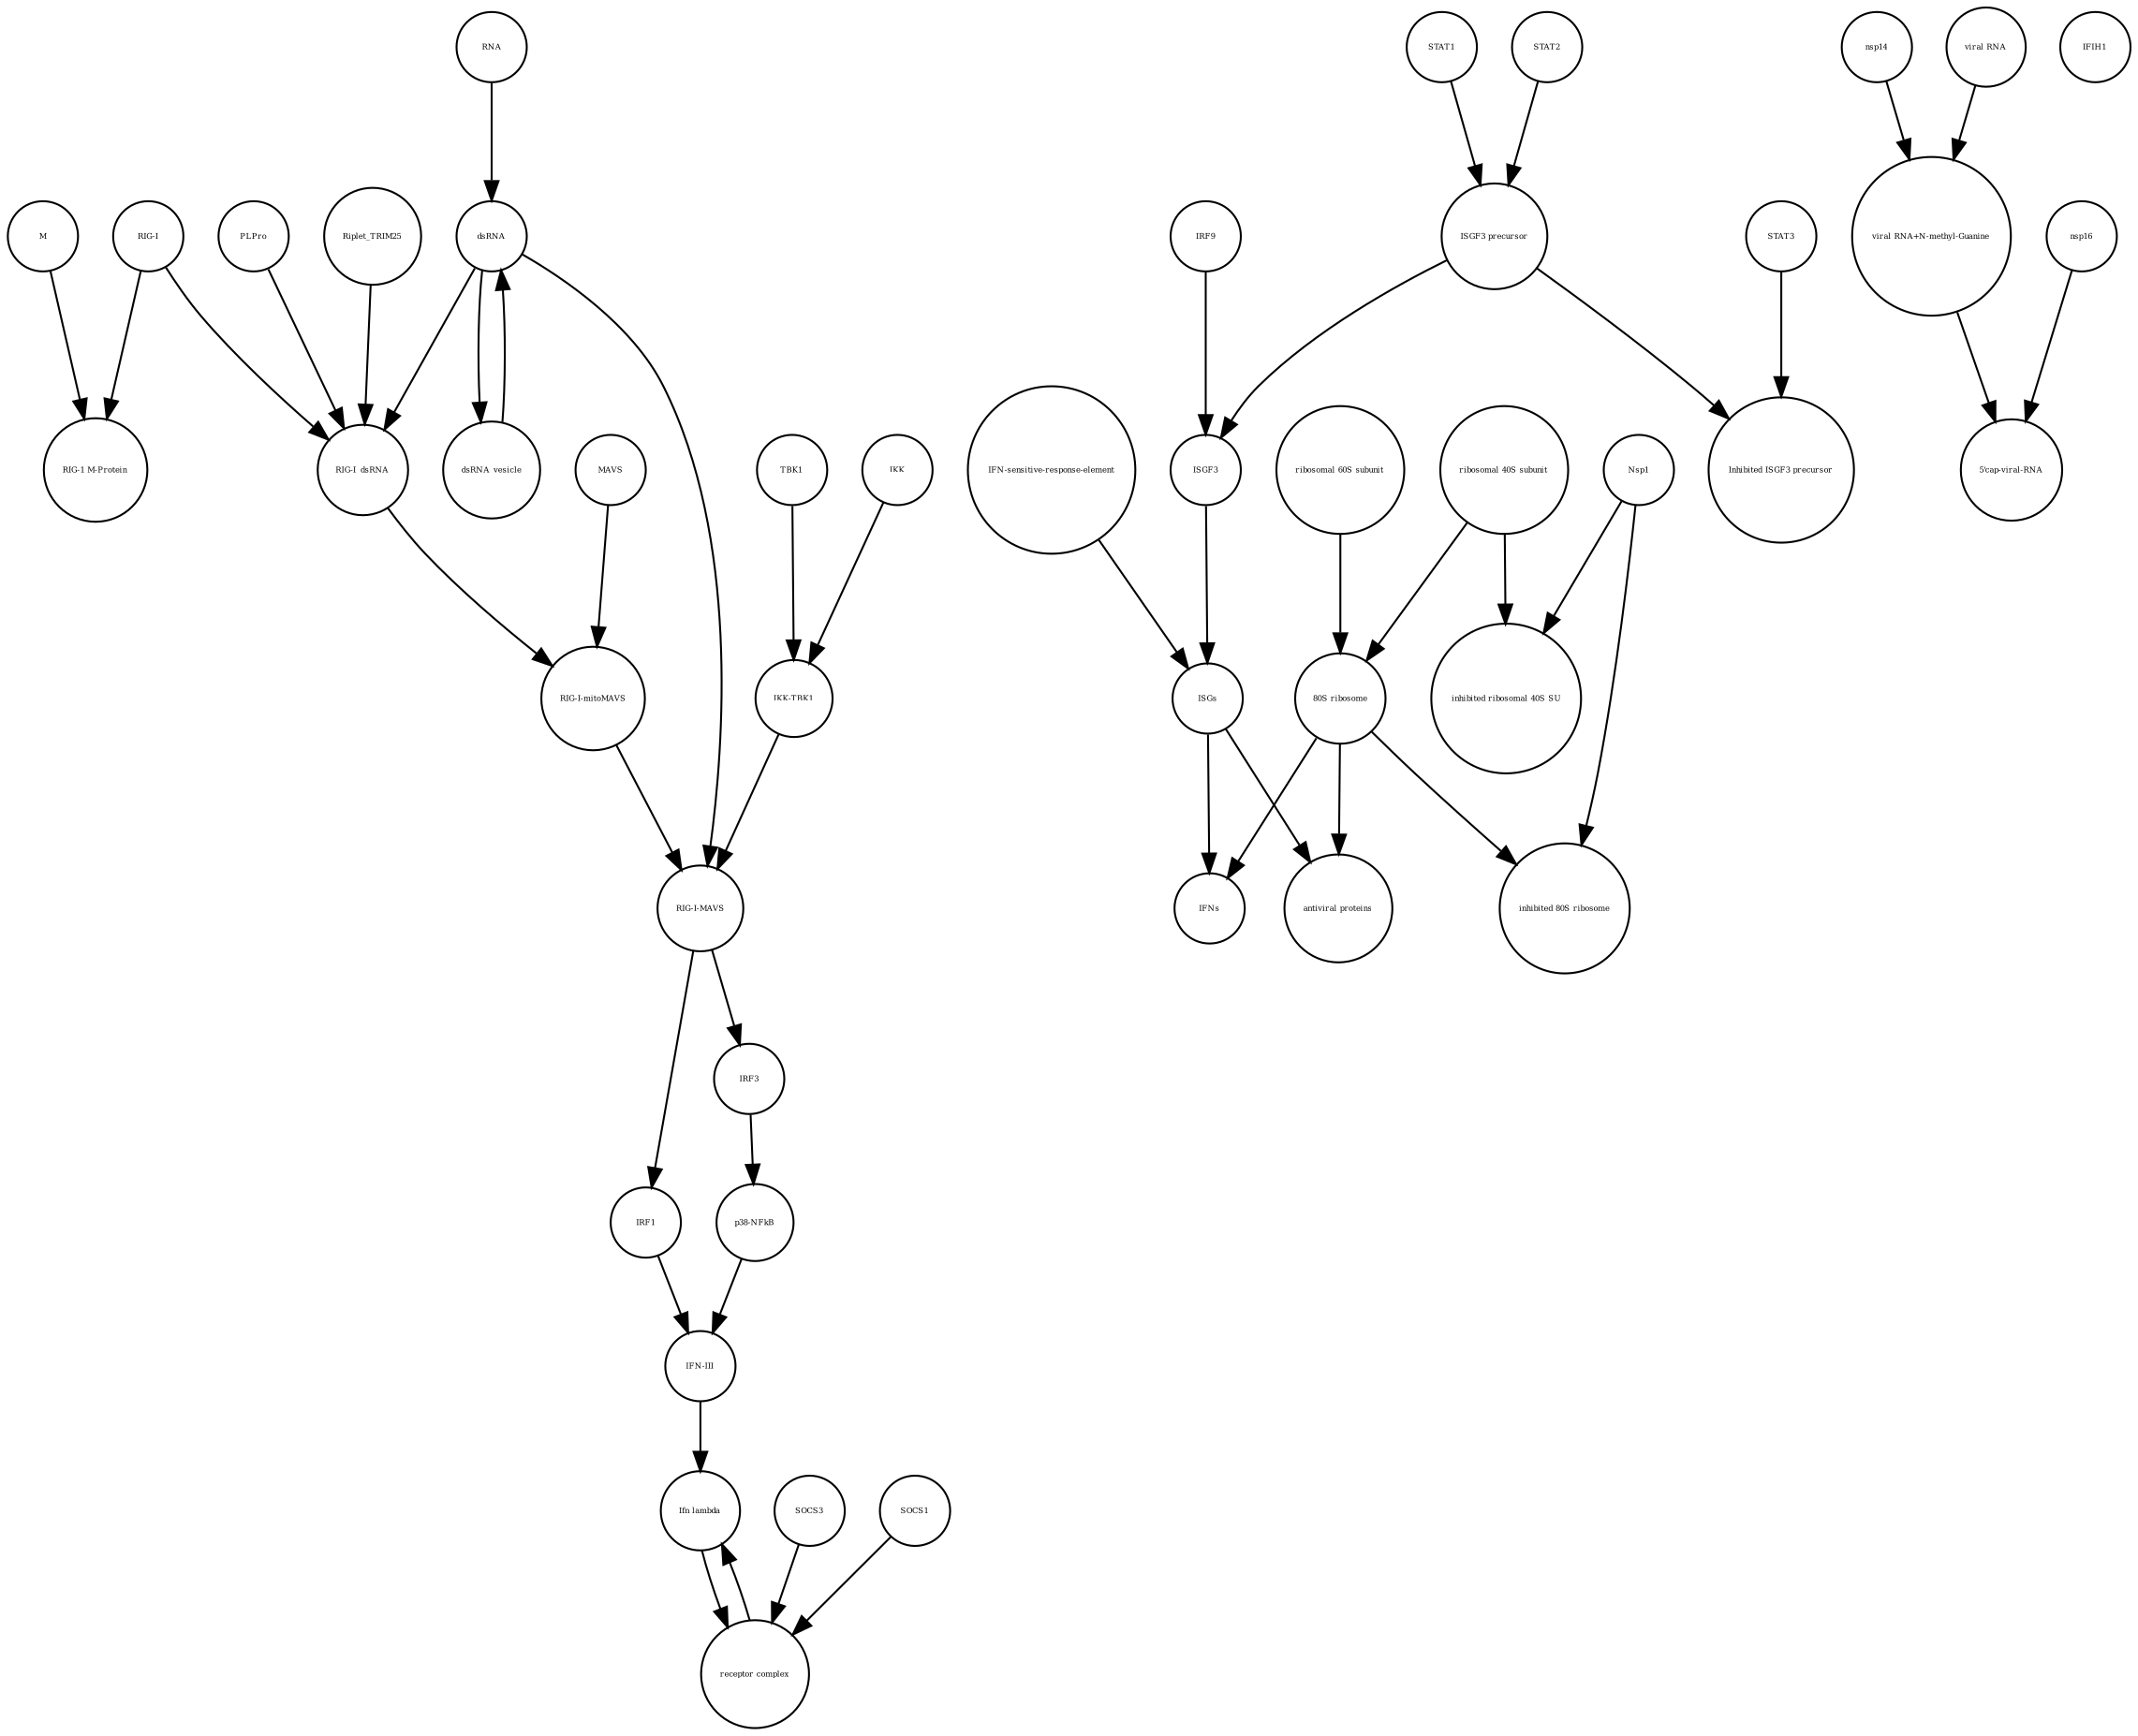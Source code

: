 strict digraph  {
M [annotation=urn_miriam_uniprot_P0DTC5, bipartite=0, cls=macromolecule, fontsize=4, label=M, shape=circle];
"p38-NFkB" [annotation="", bipartite=0, cls=complex, fontsize=4, label="p38-NFkB", shape=circle];
IRF9 [annotation="", bipartite=0, cls=macromolecule, fontsize=4, label=IRF9, shape=circle];
nsp14 [annotation=urn_miriam_ncbiprotein_YP_009725309, bipartite=0, cls=macromolecule, fontsize=4, label=nsp14, shape=circle];
"viral RNA+N-methyl-Guanine" [annotation="", bipartite=0, cls="nucleic acid feature", fontsize=4, label="viral RNA+N-methyl-Guanine", shape=circle];
"inhibited 80S ribosome" [annotation="", bipartite=0, cls=complex, fontsize=4, label="inhibited 80S ribosome", shape=circle];
RNA [annotation="", bipartite=0, cls="nucleic acid feature", fontsize=4, label=RNA, shape=circle];
STAT1 [annotation="", bipartite=0, cls=macromolecule, fontsize=4, label=STAT1, shape=circle];
TBK1 [annotation=urn_miriam_uniprot_Q9UHD2, bipartite=0, cls=macromolecule, fontsize=4, label=TBK1, shape=circle];
"ribosomal 40S subunit" [annotation="", bipartite=0, cls=complex, fontsize=4, label="ribosomal 40S subunit", shape=circle];
PLPro [annotation="urn_miriam_uniprot_P0C6X7|urn_miriam_uniprot_P0C6U8", bipartite=0, cls=macromolecule, fontsize=4, label=PLPro, shape=circle];
"ISGF3 precursor" [annotation="", bipartite=0, cls=complex, fontsize=4, label="ISGF3 precursor", shape=circle];
SOCS3 [annotation="", bipartite=0, cls=macromolecule, fontsize=4, label=SOCS3, shape=circle];
MAVS [annotation=urn_miriam_uniprot_Q7Z434, bipartite=0, cls=macromolecule, fontsize=4, label=MAVS, shape=circle];
"RIG-I-mitoMAVS" [annotation="", bipartite=0, cls=complex, fontsize=4, label="RIG-I-mitoMAVS", shape=circle];
IKK [annotation="urn_miriam_uniprot_O14920|urn_miriam_uniprot_O15111", bipartite=0, cls=macromolecule, fontsize=4, label=IKK, shape=circle];
"inhibited ribosomal 40S SU" [annotation="urn_miriam_doi_10.1101%2F2020.05.18.102467", bipartite=0, cls=complex, fontsize=4, label="inhibited ribosomal 40S SU", shape=circle];
Nsp1 [annotation="urn_miriam_ncbiprotein_YP_009725297|urn_miriam_uniprot_P0C6X7", bipartite=0, cls=macromolecule, fontsize=4, label=Nsp1, shape=circle];
"ribosomal 60S subunit" [annotation="", bipartite=0, cls=complex, fontsize=4, label="ribosomal 60S subunit", shape=circle];
"IFN-sensitive-response-element" [annotation="", bipartite=0, cls="nucleic acid feature", fontsize=4, label="IFN-sensitive-response-element", shape=circle];
Riplet_TRIM25 [annotation="", bipartite=0, cls=complex, fontsize=4, label=Riplet_TRIM25, shape=circle];
IRF1 [annotation="", bipartite=0, cls=macromolecule, fontsize=4, label=IRF1, shape=circle];
"Ifn lambda" [annotation="", bipartite=0, cls=complex, fontsize=4, label="Ifn lambda", shape=circle];
STAT2 [annotation="", bipartite=0, cls=macromolecule, fontsize=4, label=STAT2, shape=circle];
IRF3 [annotation=urn_miriam_uniprot_Q14653, bipartite=0, cls=macromolecule, fontsize=4, label=IRF3, shape=circle];
"IFN-III" [annotation="", bipartite=0, cls=macromolecule, fontsize=4, label="IFN-III", shape=circle];
ISGF3 [annotation="", bipartite=0, cls=complex, fontsize=4, label=ISGF3, shape=circle];
STAT3 [annotation="", bipartite=0, cls=macromolecule, fontsize=4, label=STAT3, shape=circle];
"Inhibited ISGF3 precursor" [annotation="", bipartite=0, cls=complex, fontsize=4, label="Inhibited ISGF3 precursor", shape=circle];
"5'cap-viral-RNA" [annotation="", bipartite=0, cls="nucleic acid feature", fontsize=4, label="5'cap-viral-RNA", shape=circle];
nsp16 [annotation=urn_miriam_ncbiprotein_YP_009725311, bipartite=0, cls=macromolecule, fontsize=4, label=nsp16, shape=circle];
"antiviral proteins" [annotation="", bipartite=0, cls=complex, fontsize=4, label="antiviral proteins", shape=circle];
dsRNA [annotation="", bipartite=0, cls="nucleic acid feature", fontsize=4, label=dsRNA, shape=circle];
"RIG-I" [annotation=urn_miriam_uniprot_O95786, bipartite=0, cls=macromolecule, fontsize=4, label="RIG-I", shape=circle];
IFNs [annotation="", bipartite=0, cls=complex, fontsize=4, label=IFNs, shape=circle];
SOCS1 [annotation="", bipartite=0, cls=macromolecule, fontsize=4, label=SOCS1, shape=circle];
ISGs [annotation="", bipartite=0, cls="nucleic acid feature", fontsize=4, label=ISGs, shape=circle];
dsRNA_vesicle [annotation="", bipartite=0, cls="nucleic acid feature", fontsize=4, label=dsRNA_vesicle, shape=circle];
"80S ribosome" [annotation="", bipartite=0, cls=complex, fontsize=4, label="80S ribosome", shape=circle];
"IKK-TBK1" [annotation="", bipartite=0, cls=complex, fontsize=4, label="IKK-TBK1", shape=circle];
"RIG-1 M-Protein" [annotation="", bipartite=0, cls=complex, fontsize=4, label="RIG-1 M-Protein", shape=circle];
"receptor complex" [annotation="", bipartite=0, cls=complex, fontsize=4, label="receptor complex", shape=circle];
"RIG-I_dsRNA" [annotation="", bipartite=0, cls=complex, fontsize=4, label="RIG-I_dsRNA", shape=circle];
"RIG-I-MAVS" [annotation="", bipartite=0, cls=complex, fontsize=4, label="RIG-I-MAVS", shape=circle];
IFIH1 [annotation="", bipartite=0, cls=macromolecule, fontsize=4, label=IFIH1, shape=circle];
"viral RNA" [annotation="", bipartite=0, cls="nucleic acid feature", fontsize=4, label="viral RNA", shape=circle];
M -> "RIG-1 M-Protein"  [annotation="", interaction_type=production];
"p38-NFkB" -> "IFN-III"  [annotation="", interaction_type=stimulation];
IRF9 -> ISGF3  [annotation="", interaction_type=production];
nsp14 -> "viral RNA+N-methyl-Guanine"  [annotation="urn_miriam_doi_10.1016%2Fj.chom.2020.05.008", interaction_type=catalysis];
"viral RNA+N-methyl-Guanine" -> "5'cap-viral-RNA"  [annotation="", interaction_type=production];
RNA -> dsRNA  [annotation="", interaction_type=production];
STAT1 -> "ISGF3 precursor"  [annotation="", interaction_type=production];
TBK1 -> "IKK-TBK1"  [annotation="", interaction_type=production];
"ribosomal 40S subunit" -> "inhibited ribosomal 40S SU"  [annotation="", interaction_type=production];
"ribosomal 40S subunit" -> "80S ribosome"  [annotation="", interaction_type=production];
PLPro -> "RIG-I_dsRNA"  [annotation=urn_miriam_pubmed_25554382, interaction_type=catalysis];
"ISGF3 precursor" -> ISGF3  [annotation="", interaction_type=production];
"ISGF3 precursor" -> "Inhibited ISGF3 precursor"  [annotation="", interaction_type=production];
SOCS3 -> "receptor complex"  [annotation="", interaction_type=production];
MAVS -> "RIG-I-mitoMAVS"  [annotation="", interaction_type=production];
"RIG-I-mitoMAVS" -> "RIG-I-MAVS"  [annotation="", interaction_type=production];
IKK -> "IKK-TBK1"  [annotation="", interaction_type=production];
Nsp1 -> "inhibited ribosomal 40S SU"  [annotation="", interaction_type=production];
Nsp1 -> "inhibited 80S ribosome"  [annotation="", interaction_type=production];
"ribosomal 60S subunit" -> "80S ribosome"  [annotation="", interaction_type=production];
"IFN-sensitive-response-element" -> ISGs  [annotation="", interaction_type=production];
Riplet_TRIM25 -> "RIG-I_dsRNA"  [annotation=urn_miriam_pubmed_22390971, interaction_type=catalysis];
IRF1 -> "IFN-III"  [annotation="", interaction_type=stimulation];
"Ifn lambda" -> "receptor complex"  [annotation="urn_miriam_doi_10.3791%2F53575", interaction_type=stimulation];
STAT2 -> "ISGF3 precursor"  [annotation="", interaction_type=production];
IRF3 -> "p38-NFkB"  [annotation="", interaction_type=production];
"IFN-III" -> "Ifn lambda"  [annotation="", interaction_type=production];
ISGF3 -> ISGs  [annotation=urn_miriam_pubmed_30936491, interaction_type="necessary stimulation"];
STAT3 -> "Inhibited ISGF3 precursor"  [annotation="", interaction_type=production];
nsp16 -> "5'cap-viral-RNA"  [annotation="urn_miriam_doi_10.1016%2Fj.chom.2020.05.008", interaction_type=catalysis];
dsRNA -> "RIG-I-MAVS"  [annotation=urn_miriam_pubmed_25636800, interaction_type="necessary stimulation"];
dsRNA -> "RIG-I_dsRNA"  [annotation=urn_miriam_pubmed_25045870, interaction_type="necessary stimulation"];
dsRNA -> dsRNA_vesicle  [annotation="", interaction_type=production];
"RIG-I" -> "RIG-I_dsRNA"  [annotation="", interaction_type=production];
"RIG-I" -> "RIG-1 M-Protein"  [annotation="", interaction_type=production];
SOCS1 -> "receptor complex"  [annotation="", interaction_type=production];
ISGs -> IFNs  [annotation="", interaction_type=production];
ISGs -> "antiviral proteins"  [annotation="", interaction_type=production];
dsRNA_vesicle -> dsRNA  [annotation="", interaction_type=production];
"80S ribosome" -> "inhibited 80S ribosome"  [annotation="", interaction_type=production];
"80S ribosome" -> IFNs  [annotation=urn_miriam_pubmed_30936491, interaction_type=catalysis];
"80S ribosome" -> "antiviral proteins"  [annotation=urn_miriam_pubmed_30936491, interaction_type=catalysis];
"IKK-TBK1" -> "RIG-I-MAVS"  [annotation="", interaction_type=production];
"receptor complex" -> "Ifn lambda"  [annotation="", interaction_type=production];
"RIG-I_dsRNA" -> "RIG-I-mitoMAVS"  [annotation="", interaction_type=production];
"RIG-I-MAVS" -> IRF3  [annotation=urn_miriam_pubmed_25636800, interaction_type=stimulation];
"RIG-I-MAVS" -> IRF1  [annotation=urn_miriam_pubmed_25045870, interaction_type=catalysis];
"viral RNA" -> "viral RNA+N-methyl-Guanine"  [annotation="", interaction_type=production];
}
